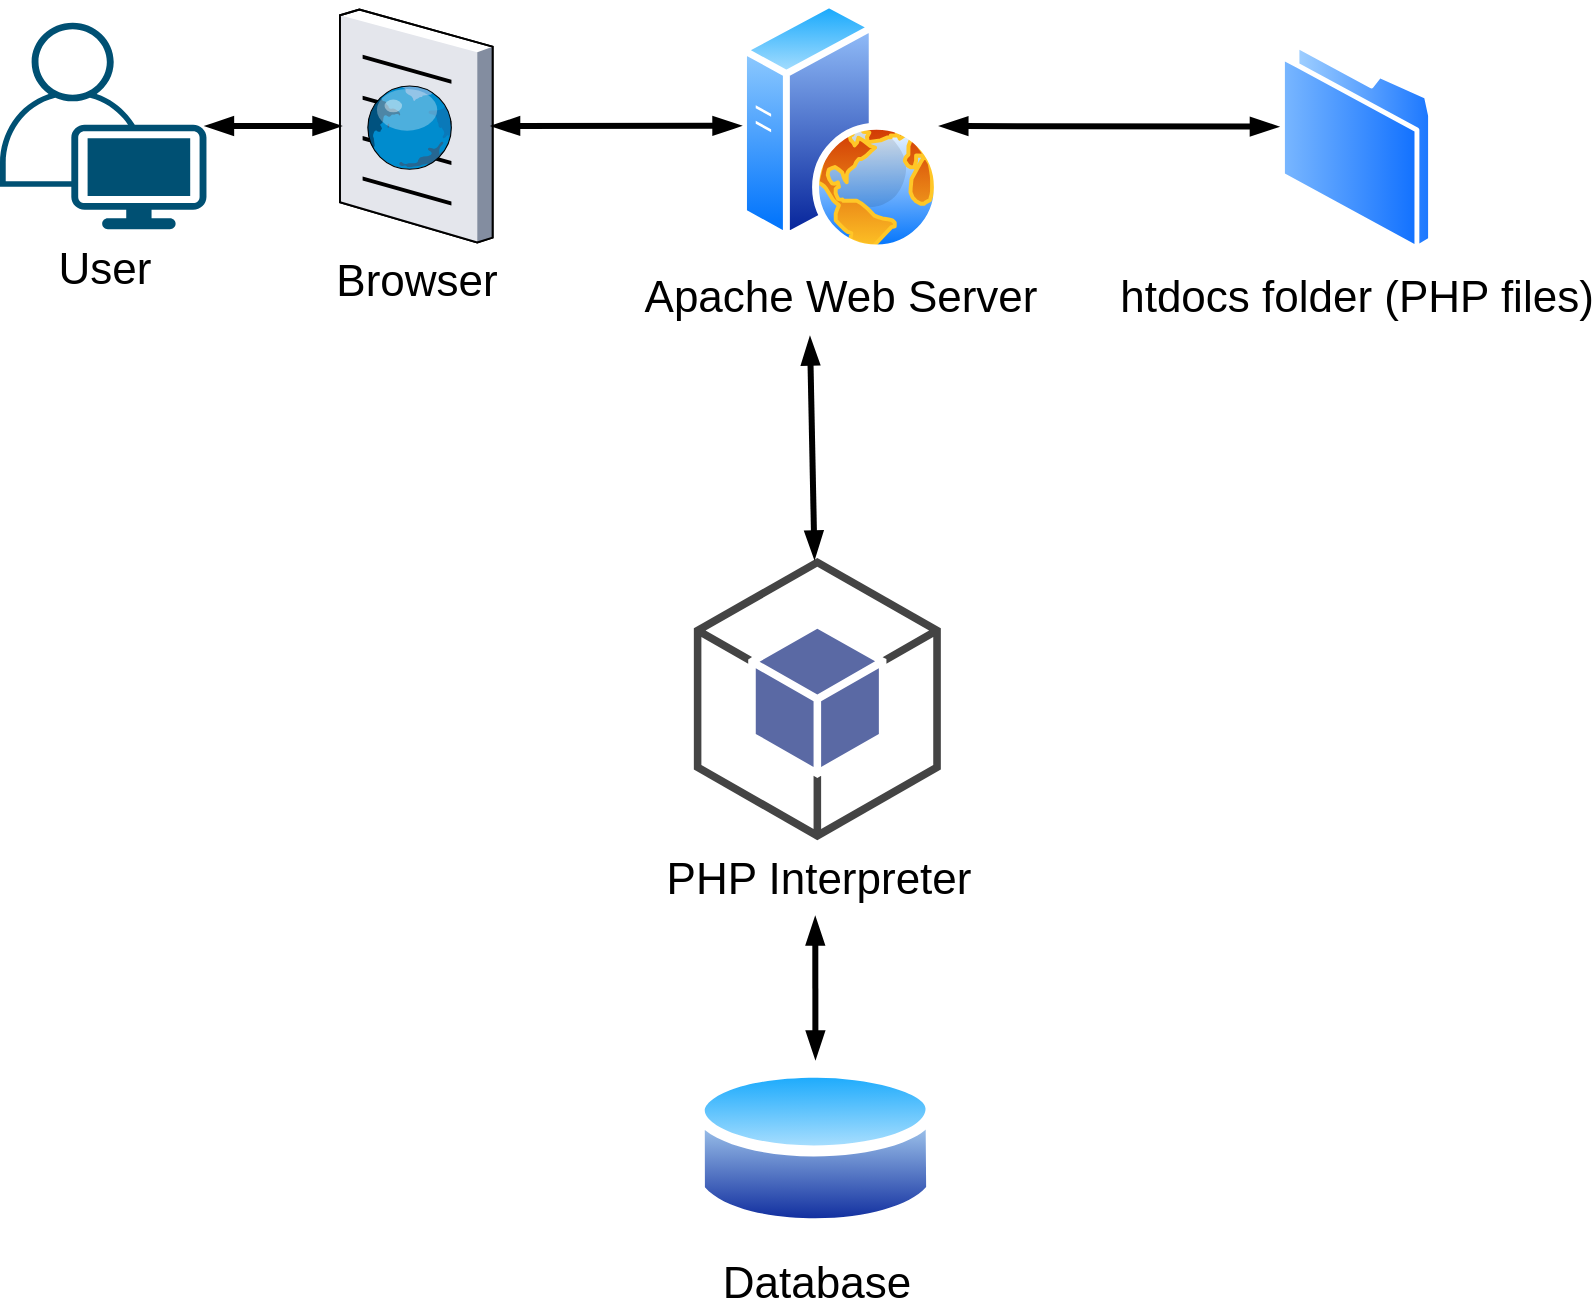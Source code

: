 <mxfile version="13.0.5" type="github">
  <diagram id="1zgqPhd2Drl6_1HZcgTI" name="Page-1">
    <mxGraphModel dx="1673" dy="901" grid="1" gridSize="10" guides="1" tooltips="1" connect="1" arrows="1" fold="1" page="1" pageScale="1" pageWidth="850" pageHeight="1100" math="0" shadow="0">
      <root>
        <mxCell id="0" />
        <mxCell id="1" parent="0" />
        <mxCell id="lFX51CGuQOHwZVkd568v-1" value="&lt;font style=&quot;font-size: 22px&quot;&gt;Apache Web Server&lt;/font&gt;" style="aspect=fixed;perimeter=ellipsePerimeter;html=1;align=center;shadow=0;dashed=0;spacingTop=3;image;image=img/lib/active_directory/web_server.svg;" vertex="1" parent="1">
          <mxGeometry x="400" y="181.25" width="100.42" height="125.53" as="geometry" />
        </mxCell>
        <mxCell id="lFX51CGuQOHwZVkd568v-9" value="&lt;font style=&quot;font-size: 22px&quot;&gt;Browser&lt;/font&gt;" style="verticalLabelPosition=bottom;aspect=fixed;html=1;verticalAlign=top;strokeColor=none;align=center;outlineConnect=0;shape=mxgraph.citrix.browser;" vertex="1" parent="1">
          <mxGeometry x="200" y="185.79" width="76.3" height="116.45" as="geometry" />
        </mxCell>
        <mxCell id="lFX51CGuQOHwZVkd568v-12" value="&lt;font style=&quot;font-size: 22px&quot;&gt;User&lt;/font&gt;" style="points=[[0.35,0,0],[0.98,0.51,0],[1,0.71,0],[0.67,1,0],[0,0.795,0],[0,0.65,0]];verticalLabelPosition=bottom;html=1;verticalAlign=top;aspect=fixed;align=center;pointerEvents=1;shape=mxgraph.cisco19.user;fillColor=#005073;strokeColor=none;" vertex="1" parent="1">
          <mxGeometry x="30" y="192.4" width="103.23" height="103.23" as="geometry" />
        </mxCell>
        <mxCell id="lFX51CGuQOHwZVkd568v-14" value="&lt;font style=&quot;font-size: 22px&quot;&gt;PHP Interpreter&lt;/font&gt;" style="outlineConnect=0;dashed=0;verticalLabelPosition=bottom;verticalAlign=top;align=center;html=1;shape=mxgraph.aws3.android;fillColor=#5A69A4;gradientColor=none;" vertex="1" parent="1">
          <mxGeometry x="376.92" y="460" width="123.5" height="141.14" as="geometry" />
        </mxCell>
        <mxCell id="lFX51CGuQOHwZVkd568v-16" value="&lt;font style=&quot;font-size: 22px&quot;&gt;Database&lt;/font&gt;" style="aspect=fixed;perimeter=ellipsePerimeter;html=1;align=center;shadow=0;dashed=0;spacingTop=3;image;image=img/lib/active_directory/database.svg;" vertex="1" parent="1">
          <mxGeometry x="376.92" y="710" width="121.62" height="90" as="geometry" />
        </mxCell>
        <mxCell id="lFX51CGuQOHwZVkd568v-24" value="&lt;font style=&quot;font-size: 22px&quot;&gt;htdocs folder (PHP files)&lt;/font&gt;" style="aspect=fixed;perimeter=ellipsePerimeter;html=1;align=center;shadow=0;dashed=0;spacingTop=3;image;image=img/lib/active_directory/folder.svg;" vertex="1" parent="1">
          <mxGeometry x="670" y="201.98" width="76.5" height="104.8" as="geometry" />
        </mxCell>
        <mxCell id="lFX51CGuQOHwZVkd568v-26" value="" style="endArrow=blockThin;startArrow=blockThin;html=1;strokeWidth=3;jumpSize=1;startFill=1;endFill=1;fontSize=22;" edge="1" parent="1" source="lFX51CGuQOHwZVkd568v-12" target="lFX51CGuQOHwZVkd568v-9">
          <mxGeometry width="50" height="50" relative="1" as="geometry">
            <mxPoint x="123" y="250" as="sourcePoint" />
            <mxPoint x="193" y="249.065" as="targetPoint" />
          </mxGeometry>
        </mxCell>
        <mxCell id="lFX51CGuQOHwZVkd568v-27" value="" style="endArrow=blockThin;startArrow=blockThin;html=1;strokeWidth=3;jumpSize=1;startFill=1;endFill=1;fontSize=22;" edge="1" parent="1" source="lFX51CGuQOHwZVkd568v-9" target="lFX51CGuQOHwZVkd568v-1">
          <mxGeometry width="50" height="50" relative="1" as="geometry">
            <mxPoint x="287" y="244" as="sourcePoint" />
            <mxPoint x="397.0" y="244.015" as="targetPoint" />
          </mxGeometry>
        </mxCell>
        <mxCell id="lFX51CGuQOHwZVkd568v-29" value="" style="endArrow=blockThin;startArrow=blockThin;html=1;strokeWidth=3;jumpSize=1;startFill=1;endFill=1;fontSize=22;entryX=-0.017;entryY=0.404;entryDx=0;entryDy=0;entryPerimeter=0;" edge="1" parent="1" source="lFX51CGuQOHwZVkd568v-1" target="lFX51CGuQOHwZVkd568v-24">
          <mxGeometry width="50" height="50" relative="1" as="geometry">
            <mxPoint x="530" y="243.43" as="sourcePoint" />
            <mxPoint x="660" y="243" as="targetPoint" />
          </mxGeometry>
        </mxCell>
        <mxCell id="lFX51CGuQOHwZVkd568v-30" value="" style="endArrow=blockThin;startArrow=blockThin;html=1;strokeWidth=3;jumpSize=1;startFill=1;endFill=1;fontSize=22;" edge="1" parent="1" target="lFX51CGuQOHwZVkd568v-14">
          <mxGeometry width="50" height="50" relative="1" as="geometry">
            <mxPoint x="435" y="350" as="sourcePoint" />
            <mxPoint x="426.876" y="408" as="targetPoint" />
          </mxGeometry>
        </mxCell>
        <mxCell id="lFX51CGuQOHwZVkd568v-31" value="" style="endArrow=blockThin;startArrow=blockThin;html=1;strokeWidth=3;jumpSize=1;startFill=1;endFill=1;fontSize=22;" edge="1" parent="1" target="lFX51CGuQOHwZVkd568v-16">
          <mxGeometry width="50" height="50" relative="1" as="geometry">
            <mxPoint x="437.62" y="640" as="sourcePoint" />
            <mxPoint x="437.496" y="710" as="targetPoint" />
          </mxGeometry>
        </mxCell>
      </root>
    </mxGraphModel>
  </diagram>
</mxfile>
